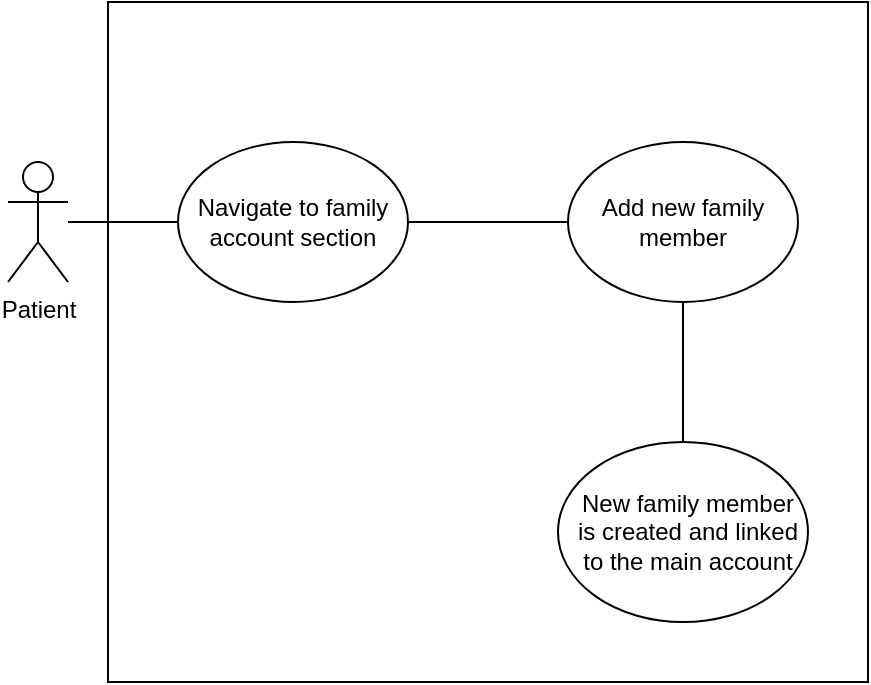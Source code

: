 <mxfile version="24.2.2" type="github">
  <diagram name="Page-1" id="6gRFChfrDZaNLQFOG_VP">
    <mxGraphModel dx="1500" dy="746" grid="1" gridSize="10" guides="1" tooltips="1" connect="1" arrows="1" fold="1" page="1" pageScale="1" pageWidth="850" pageHeight="1100" math="0" shadow="0">
      <root>
        <mxCell id="0" />
        <mxCell id="1" parent="0" />
        <mxCell id="xRVITYLAvpXHYNGex6yn-1" value="" style="rounded=0;whiteSpace=wrap;html=1;" vertex="1" parent="1">
          <mxGeometry x="90" y="170" width="380" height="340" as="geometry" />
        </mxCell>
        <mxCell id="xRVITYLAvpXHYNGex6yn-18" style="edgeStyle=orthogonalEdgeStyle;rounded=0;orthogonalLoop=1;jettySize=auto;html=1;entryX=0;entryY=0.5;entryDx=0;entryDy=0;endArrow=none;endFill=0;" edge="1" parent="1" source="xRVITYLAvpXHYNGex6yn-2" target="xRVITYLAvpXHYNGex6yn-5">
          <mxGeometry relative="1" as="geometry" />
        </mxCell>
        <mxCell id="xRVITYLAvpXHYNGex6yn-2" value="Patient&lt;div&gt;&lt;br&gt;&lt;/div&gt;" style="shape=umlActor;verticalLabelPosition=bottom;verticalAlign=top;html=1;outlineConnect=0;" vertex="1" parent="1">
          <mxGeometry x="40" y="250" width="30" height="60" as="geometry" />
        </mxCell>
        <mxCell id="xRVITYLAvpXHYNGex6yn-4" value="" style="edgeStyle=orthogonalEdgeStyle;rounded=0;orthogonalLoop=1;jettySize=auto;html=1;endArrow=none;endFill=0;" edge="1" parent="1" source="xRVITYLAvpXHYNGex6yn-5" target="xRVITYLAvpXHYNGex6yn-7">
          <mxGeometry relative="1" as="geometry" />
        </mxCell>
        <mxCell id="xRVITYLAvpXHYNGex6yn-5" value="&lt;div style=&quot;&quot;&gt;&lt;span style=&quot;background-color: initial;&quot;&gt;Navigate to family account section&lt;/span&gt;&lt;/div&gt;" style="ellipse;whiteSpace=wrap;html=1;verticalAlign=middle;align=center;" vertex="1" parent="1">
          <mxGeometry x="125" y="240" width="115" height="80" as="geometry" />
        </mxCell>
        <mxCell id="xRVITYLAvpXHYNGex6yn-6" value="" style="edgeStyle=orthogonalEdgeStyle;rounded=0;orthogonalLoop=1;jettySize=auto;html=1;endArrow=none;endFill=0;" edge="1" parent="1" source="xRVITYLAvpXHYNGex6yn-7" target="xRVITYLAvpXHYNGex6yn-10">
          <mxGeometry relative="1" as="geometry" />
        </mxCell>
        <mxCell id="xRVITYLAvpXHYNGex6yn-7" value="Add new family member" style="ellipse;whiteSpace=wrap;html=1;verticalAlign=middle;" vertex="1" parent="1">
          <mxGeometry x="320" y="240" width="115" height="80" as="geometry" />
        </mxCell>
        <mxCell id="xRVITYLAvpXHYNGex6yn-10" value="New family member is created and linked to the main account" style="ellipse;whiteSpace=wrap;html=1;verticalAlign=middle;spacingLeft=5;" vertex="1" parent="1">
          <mxGeometry x="315" y="390" width="125" height="90" as="geometry" />
        </mxCell>
      </root>
    </mxGraphModel>
  </diagram>
</mxfile>
